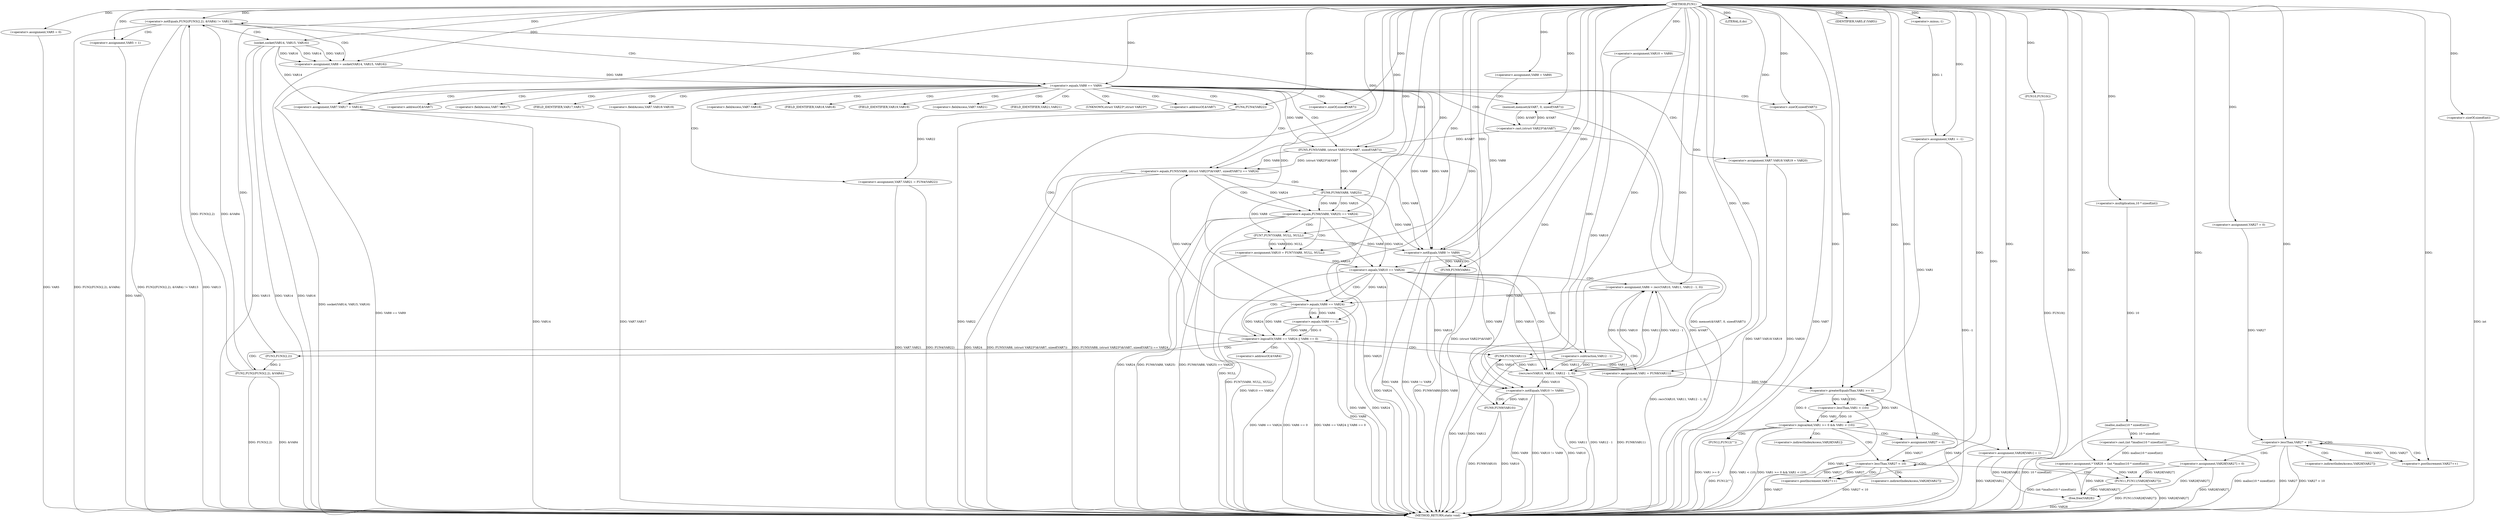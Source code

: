digraph FUN1 {  
"1000100" [label = "(METHOD,FUN1)" ]
"1000316" [label = "(METHOD_RETURN,static void)" ]
"1000103" [label = "(<operator>.assignment,VAR1 = -1)" ]
"1000105" [label = "(<operator>.minus,-1)" ]
"1000112" [label = "(<operator>.assignment,VAR5 = 0)" ]
"1000118" [label = "(<operator>.assignment,VAR8 = VAR9)" ]
"1000122" [label = "(<operator>.assignment,VAR10 = VAR9)" ]
"1000129" [label = "(<operator>.notEquals,FUN2(FUN3(2,2), &VAR4) != VAR13)" ]
"1000130" [label = "(FUN2,FUN2(FUN3(2,2), &VAR4))" ]
"1000131" [label = "(FUN3,FUN3(2,2))" ]
"1000139" [label = "(<operator>.assignment,VAR5 = 1)" ]
"1000142" [label = "(<operator>.assignment,VAR8 = socket(VAR14, VAR15, VAR16))" ]
"1000144" [label = "(socket,socket(VAR14, VAR15, VAR16))" ]
"1000149" [label = "(<operator>.equals,VAR8 == VAR9)" ]
"1000154" [label = "(memset,memset(&VAR7, 0, sizeof(VAR7)))" ]
"1000158" [label = "(<operator>.sizeOf,sizeof(VAR7))" ]
"1000160" [label = "(<operator>.assignment,VAR7.VAR17 = VAR14)" ]
"1000165" [label = "(<operator>.assignment,VAR7.VAR18.VAR19 = VAR20)" ]
"1000172" [label = "(<operator>.assignment,VAR7.VAR21 = FUN4(VAR22))" ]
"1000176" [label = "(FUN4,FUN4(VAR22))" ]
"1000179" [label = "(<operator>.equals,FUN5(VAR8, (struct VAR23*)&VAR7, sizeof(VAR7)) == VAR24)" ]
"1000180" [label = "(FUN5,FUN5(VAR8, (struct VAR23*)&VAR7, sizeof(VAR7)))" ]
"1000182" [label = "(<operator>.cast,(struct VAR23*)&VAR7)" ]
"1000186" [label = "(<operator>.sizeOf,sizeof(VAR7))" ]
"1000192" [label = "(<operator>.equals,FUN6(VAR8, VAR25) == VAR24)" ]
"1000193" [label = "(FUN6,FUN6(VAR8, VAR25))" ]
"1000199" [label = "(<operator>.assignment,VAR10 = FUN7(VAR8, NULL, NULL))" ]
"1000201" [label = "(FUN7,FUN7(VAR8, NULL, NULL))" ]
"1000206" [label = "(<operator>.equals,VAR10 == VAR24)" ]
"1000211" [label = "(<operator>.assignment,VAR6 = recv(VAR10, VAR11, VAR12 - 1, 0))" ]
"1000213" [label = "(recv,recv(VAR10, VAR11, VAR12 - 1, 0))" ]
"1000216" [label = "(<operator>.subtraction,VAR12 - 1)" ]
"1000221" [label = "(<operator>.logicalOr,VAR6 == VAR24 || VAR6 == 0)" ]
"1000222" [label = "(<operator>.equals,VAR6 == VAR24)" ]
"1000225" [label = "(<operator>.equals,VAR6 == 0)" ]
"1000230" [label = "(<operator>.assignment,VAR1 = FUN8(VAR11))" ]
"1000232" [label = "(FUN8,FUN8(VAR11))" ]
"1000234" [label = "(LITERAL,0,do)" ]
"1000236" [label = "(<operator>.notEquals,VAR8 != VAR9)" ]
"1000240" [label = "(FUN9,FUN9(VAR8))" ]
"1000243" [label = "(<operator>.notEquals,VAR10 != VAR9)" ]
"1000247" [label = "(FUN9,FUN9(VAR10))" ]
"1000250" [label = "(IDENTIFIER,VAR5,if (VAR5))" ]
"1000252" [label = "(FUN10,FUN10())" ]
"1000258" [label = "(<operator>.assignment,* VAR28 = (int *)malloc(10 * sizeof(int)))" ]
"1000260" [label = "(<operator>.cast,(int *)malloc(10 * sizeof(int)))" ]
"1000262" [label = "(malloc,malloc(10 * sizeof(int)))" ]
"1000263" [label = "(<operator>.multiplication,10 * sizeof(int))" ]
"1000265" [label = "(<operator>.sizeOf,sizeof(int))" ]
"1000268" [label = "(<operator>.assignment,VAR27 = 0)" ]
"1000271" [label = "(<operator>.lessThan,VAR27 < 10)" ]
"1000274" [label = "(<operator>.postIncrement,VAR27++)" ]
"1000277" [label = "(<operator>.assignment,VAR28[VAR27] = 0)" ]
"1000283" [label = "(<operator>.logicalAnd,VAR1 >= 0 && VAR1 < (10))" ]
"1000284" [label = "(<operator>.greaterEqualsThan,VAR1 >= 0)" ]
"1000287" [label = "(<operator>.lessThan,VAR1 < (10))" ]
"1000291" [label = "(<operator>.assignment,VAR28[VAR1] = 1)" ]
"1000297" [label = "(<operator>.assignment,VAR27 = 0)" ]
"1000300" [label = "(<operator>.lessThan,VAR27 < 10)" ]
"1000303" [label = "(<operator>.postIncrement,VAR27++)" ]
"1000306" [label = "(FUN11,FUN11(VAR28[VAR27]))" ]
"1000312" [label = "(FUN12,FUN12(\"\"))" ]
"1000314" [label = "(free,free(VAR28))" ]
"1000134" [label = "(<operator>.addressOf,&VAR4)" ]
"1000155" [label = "(<operator>.addressOf,&VAR7)" ]
"1000161" [label = "(<operator>.fieldAccess,VAR7.VAR17)" ]
"1000163" [label = "(FIELD_IDENTIFIER,VAR17,VAR17)" ]
"1000166" [label = "(<operator>.fieldAccess,VAR7.VAR18.VAR19)" ]
"1000167" [label = "(<operator>.fieldAccess,VAR7.VAR18)" ]
"1000169" [label = "(FIELD_IDENTIFIER,VAR18,VAR18)" ]
"1000170" [label = "(FIELD_IDENTIFIER,VAR19,VAR19)" ]
"1000173" [label = "(<operator>.fieldAccess,VAR7.VAR21)" ]
"1000175" [label = "(FIELD_IDENTIFIER,VAR21,VAR21)" ]
"1000183" [label = "(UNKNOWN,struct VAR23*,struct VAR23*)" ]
"1000184" [label = "(<operator>.addressOf,&VAR7)" ]
"1000278" [label = "(<operator>.indirectIndexAccess,VAR28[VAR27])" ]
"1000292" [label = "(<operator>.indirectIndexAccess,VAR28[VAR1])" ]
"1000307" [label = "(<operator>.indirectIndexAccess,VAR28[VAR27])" ]
  "1000300" -> "1000316"  [ label = "DDG: VAR27"] 
  "1000265" -> "1000316"  [ label = "DDG: int"] 
  "1000271" -> "1000316"  [ label = "DDG: VAR27"] 
  "1000243" -> "1000316"  [ label = "DDG: VAR9"] 
  "1000180" -> "1000316"  [ label = "DDG: (struct VAR23*)&VAR7"] 
  "1000179" -> "1000316"  [ label = "DDG: VAR24"] 
  "1000247" -> "1000316"  [ label = "DDG: VAR10"] 
  "1000129" -> "1000316"  [ label = "DDG: FUN2(FUN3(2,2), &VAR4)"] 
  "1000160" -> "1000316"  [ label = "DDG: VAR14"] 
  "1000258" -> "1000316"  [ label = "DDG: (int *)malloc(10 * sizeof(int))"] 
  "1000186" -> "1000316"  [ label = "DDG: VAR7"] 
  "1000312" -> "1000316"  [ label = "DDG: FUN12(\"\")"] 
  "1000221" -> "1000316"  [ label = "DDG: VAR6 == 0"] 
  "1000221" -> "1000316"  [ label = "DDG: VAR6 == VAR24 || VAR6 == 0"] 
  "1000199" -> "1000316"  [ label = "DDG: FUN7(VAR8, NULL, NULL)"] 
  "1000291" -> "1000316"  [ label = "DDG: VAR28[VAR1]"] 
  "1000222" -> "1000316"  [ label = "DDG: VAR6"] 
  "1000236" -> "1000316"  [ label = "DDG: VAR8"] 
  "1000284" -> "1000316"  [ label = "DDG: VAR1"] 
  "1000314" -> "1000316"  [ label = "DDG: VAR28"] 
  "1000283" -> "1000316"  [ label = "DDG: VAR1 >= 0"] 
  "1000236" -> "1000316"  [ label = "DDG: VAR8 != VAR9"] 
  "1000232" -> "1000316"  [ label = "DDG: VAR11"] 
  "1000213" -> "1000316"  [ label = "DDG: VAR12 - 1"] 
  "1000283" -> "1000316"  [ label = "DDG: VAR1 < (10)"] 
  "1000179" -> "1000316"  [ label = "DDG: FUN5(VAR8, (struct VAR23*)&VAR7, sizeof(VAR7)) == VAR24"] 
  "1000103" -> "1000316"  [ label = "DDG: -1"] 
  "1000225" -> "1000316"  [ label = "DDG: VAR6"] 
  "1000240" -> "1000316"  [ label = "DDG: FUN9(VAR8)"] 
  "1000216" -> "1000316"  [ label = "DDG: VAR12"] 
  "1000206" -> "1000316"  [ label = "DDG: VAR10 == VAR24"] 
  "1000306" -> "1000316"  [ label = "DDG: VAR28[VAR27]"] 
  "1000165" -> "1000316"  [ label = "DDG: VAR7.VAR18.VAR19"] 
  "1000139" -> "1000316"  [ label = "DDG: VAR5"] 
  "1000193" -> "1000316"  [ label = "DDG: VAR25"] 
  "1000182" -> "1000316"  [ label = "DDG: &VAR7"] 
  "1000252" -> "1000316"  [ label = "DDG: FUN10()"] 
  "1000129" -> "1000316"  [ label = "DDG: FUN2(FUN3(2,2), &VAR4) != VAR13"] 
  "1000142" -> "1000316"  [ label = "DDG: socket(VAR14, VAR15, VAR16)"] 
  "1000130" -> "1000316"  [ label = "DDG: &VAR4"] 
  "1000201" -> "1000316"  [ label = "DDG: NULL"] 
  "1000262" -> "1000316"  [ label = "DDG: 10 * sizeof(int)"] 
  "1000179" -> "1000316"  [ label = "DDG: FUN5(VAR8, (struct VAR23*)&VAR7, sizeof(VAR7))"] 
  "1000221" -> "1000316"  [ label = "DDG: VAR6 == VAR24"] 
  "1000206" -> "1000316"  [ label = "DDG: VAR24"] 
  "1000149" -> "1000316"  [ label = "DDG: VAR8 == VAR9"] 
  "1000172" -> "1000316"  [ label = "DDG: FUN4(VAR22)"] 
  "1000306" -> "1000316"  [ label = "DDG: FUN11(VAR28[VAR27])"] 
  "1000277" -> "1000316"  [ label = "DDG: VAR28[VAR27]"] 
  "1000300" -> "1000316"  [ label = "DDG: VAR27 < 10"] 
  "1000260" -> "1000316"  [ label = "DDG: malloc(10 * sizeof(int))"] 
  "1000154" -> "1000316"  [ label = "DDG: memset(&VAR7, 0, sizeof(VAR7))"] 
  "1000230" -> "1000316"  [ label = "DDG: FUN8(VAR11)"] 
  "1000211" -> "1000316"  [ label = "DDG: recv(VAR10, VAR11, VAR12 - 1, 0)"] 
  "1000192" -> "1000316"  [ label = "DDG: FUN6(VAR8, VAR25)"] 
  "1000112" -> "1000316"  [ label = "DDG: VAR5"] 
  "1000172" -> "1000316"  [ label = "DDG: VAR7.VAR21"] 
  "1000129" -> "1000316"  [ label = "DDG: VAR13"] 
  "1000144" -> "1000316"  [ label = "DDG: VAR14"] 
  "1000287" -> "1000316"  [ label = "DDG: VAR1"] 
  "1000165" -> "1000316"  [ label = "DDG: VAR20"] 
  "1000213" -> "1000316"  [ label = "DDG: VAR11"] 
  "1000176" -> "1000316"  [ label = "DDG: VAR22"] 
  "1000243" -> "1000316"  [ label = "DDG: VAR10"] 
  "1000192" -> "1000316"  [ label = "DDG: VAR24"] 
  "1000283" -> "1000316"  [ label = "DDG: VAR1 >= 0 && VAR1 < (10)"] 
  "1000144" -> "1000316"  [ label = "DDG: VAR15"] 
  "1000240" -> "1000316"  [ label = "DDG: VAR8"] 
  "1000144" -> "1000316"  [ label = "DDG: VAR16"] 
  "1000160" -> "1000316"  [ label = "DDG: VAR7.VAR17"] 
  "1000271" -> "1000316"  [ label = "DDG: VAR27 < 10"] 
  "1000192" -> "1000316"  [ label = "DDG: FUN6(VAR8, VAR25) == VAR24"] 
  "1000243" -> "1000316"  [ label = "DDG: VAR10 != VAR9"] 
  "1000247" -> "1000316"  [ label = "DDG: FUN9(VAR10)"] 
  "1000222" -> "1000316"  [ label = "DDG: VAR24"] 
  "1000130" -> "1000316"  [ label = "DDG: FUN3(2,2)"] 
  "1000105" -> "1000103"  [ label = "DDG: 1"] 
  "1000100" -> "1000103"  [ label = "DDG: "] 
  "1000100" -> "1000105"  [ label = "DDG: "] 
  "1000100" -> "1000112"  [ label = "DDG: "] 
  "1000100" -> "1000118"  [ label = "DDG: "] 
  "1000100" -> "1000122"  [ label = "DDG: "] 
  "1000130" -> "1000129"  [ label = "DDG: FUN3(2,2)"] 
  "1000130" -> "1000129"  [ label = "DDG: &VAR4"] 
  "1000131" -> "1000130"  [ label = "DDG: 2"] 
  "1000100" -> "1000131"  [ label = "DDG: "] 
  "1000100" -> "1000129"  [ label = "DDG: "] 
  "1000100" -> "1000139"  [ label = "DDG: "] 
  "1000144" -> "1000142"  [ label = "DDG: VAR14"] 
  "1000144" -> "1000142"  [ label = "DDG: VAR15"] 
  "1000144" -> "1000142"  [ label = "DDG: VAR16"] 
  "1000100" -> "1000142"  [ label = "DDG: "] 
  "1000100" -> "1000144"  [ label = "DDG: "] 
  "1000142" -> "1000149"  [ label = "DDG: VAR8"] 
  "1000100" -> "1000149"  [ label = "DDG: "] 
  "1000182" -> "1000154"  [ label = "DDG: &VAR7"] 
  "1000100" -> "1000154"  [ label = "DDG: "] 
  "1000100" -> "1000158"  [ label = "DDG: "] 
  "1000144" -> "1000160"  [ label = "DDG: VAR14"] 
  "1000100" -> "1000160"  [ label = "DDG: "] 
  "1000100" -> "1000165"  [ label = "DDG: "] 
  "1000176" -> "1000172"  [ label = "DDG: VAR22"] 
  "1000100" -> "1000176"  [ label = "DDG: "] 
  "1000180" -> "1000179"  [ label = "DDG: VAR8"] 
  "1000180" -> "1000179"  [ label = "DDG: (struct VAR23*)&VAR7"] 
  "1000149" -> "1000180"  [ label = "DDG: VAR8"] 
  "1000100" -> "1000180"  [ label = "DDG: "] 
  "1000182" -> "1000180"  [ label = "DDG: &VAR7"] 
  "1000154" -> "1000182"  [ label = "DDG: &VAR7"] 
  "1000100" -> "1000186"  [ label = "DDG: "] 
  "1000222" -> "1000179"  [ label = "DDG: VAR24"] 
  "1000100" -> "1000179"  [ label = "DDG: "] 
  "1000193" -> "1000192"  [ label = "DDG: VAR8"] 
  "1000193" -> "1000192"  [ label = "DDG: VAR25"] 
  "1000180" -> "1000193"  [ label = "DDG: VAR8"] 
  "1000100" -> "1000193"  [ label = "DDG: "] 
  "1000179" -> "1000192"  [ label = "DDG: VAR24"] 
  "1000100" -> "1000192"  [ label = "DDG: "] 
  "1000201" -> "1000199"  [ label = "DDG: VAR8"] 
  "1000201" -> "1000199"  [ label = "DDG: NULL"] 
  "1000100" -> "1000199"  [ label = "DDG: "] 
  "1000193" -> "1000201"  [ label = "DDG: VAR8"] 
  "1000100" -> "1000201"  [ label = "DDG: "] 
  "1000199" -> "1000206"  [ label = "DDG: VAR10"] 
  "1000100" -> "1000206"  [ label = "DDG: "] 
  "1000192" -> "1000206"  [ label = "DDG: VAR24"] 
  "1000213" -> "1000211"  [ label = "DDG: VAR10"] 
  "1000213" -> "1000211"  [ label = "DDG: VAR11"] 
  "1000213" -> "1000211"  [ label = "DDG: VAR12 - 1"] 
  "1000213" -> "1000211"  [ label = "DDG: 0"] 
  "1000100" -> "1000211"  [ label = "DDG: "] 
  "1000206" -> "1000213"  [ label = "DDG: VAR10"] 
  "1000100" -> "1000213"  [ label = "DDG: "] 
  "1000232" -> "1000213"  [ label = "DDG: VAR11"] 
  "1000216" -> "1000213"  [ label = "DDG: VAR12"] 
  "1000216" -> "1000213"  [ label = "DDG: 1"] 
  "1000100" -> "1000216"  [ label = "DDG: "] 
  "1000222" -> "1000221"  [ label = "DDG: VAR6"] 
  "1000222" -> "1000221"  [ label = "DDG: VAR24"] 
  "1000211" -> "1000222"  [ label = "DDG: VAR6"] 
  "1000100" -> "1000222"  [ label = "DDG: "] 
  "1000206" -> "1000222"  [ label = "DDG: VAR24"] 
  "1000225" -> "1000221"  [ label = "DDG: VAR6"] 
  "1000225" -> "1000221"  [ label = "DDG: 0"] 
  "1000222" -> "1000225"  [ label = "DDG: VAR6"] 
  "1000100" -> "1000225"  [ label = "DDG: "] 
  "1000232" -> "1000230"  [ label = "DDG: VAR11"] 
  "1000100" -> "1000230"  [ label = "DDG: "] 
  "1000213" -> "1000232"  [ label = "DDG: VAR11"] 
  "1000100" -> "1000232"  [ label = "DDG: "] 
  "1000100" -> "1000234"  [ label = "DDG: "] 
  "1000193" -> "1000236"  [ label = "DDG: VAR8"] 
  "1000180" -> "1000236"  [ label = "DDG: VAR8"] 
  "1000149" -> "1000236"  [ label = "DDG: VAR8"] 
  "1000118" -> "1000236"  [ label = "DDG: VAR8"] 
  "1000201" -> "1000236"  [ label = "DDG: VAR8"] 
  "1000100" -> "1000236"  [ label = "DDG: "] 
  "1000149" -> "1000236"  [ label = "DDG: VAR9"] 
  "1000236" -> "1000240"  [ label = "DDG: VAR8"] 
  "1000100" -> "1000240"  [ label = "DDG: "] 
  "1000213" -> "1000243"  [ label = "DDG: VAR10"] 
  "1000122" -> "1000243"  [ label = "DDG: VAR10"] 
  "1000206" -> "1000243"  [ label = "DDG: VAR10"] 
  "1000100" -> "1000243"  [ label = "DDG: "] 
  "1000236" -> "1000243"  [ label = "DDG: VAR9"] 
  "1000243" -> "1000247"  [ label = "DDG: VAR10"] 
  "1000100" -> "1000247"  [ label = "DDG: "] 
  "1000100" -> "1000250"  [ label = "DDG: "] 
  "1000100" -> "1000252"  [ label = "DDG: "] 
  "1000260" -> "1000258"  [ label = "DDG: malloc(10 * sizeof(int))"] 
  "1000100" -> "1000258"  [ label = "DDG: "] 
  "1000262" -> "1000260"  [ label = "DDG: 10 * sizeof(int)"] 
  "1000263" -> "1000262"  [ label = "DDG: 10"] 
  "1000100" -> "1000263"  [ label = "DDG: "] 
  "1000100" -> "1000265"  [ label = "DDG: "] 
  "1000100" -> "1000268"  [ label = "DDG: "] 
  "1000274" -> "1000271"  [ label = "DDG: VAR27"] 
  "1000268" -> "1000271"  [ label = "DDG: VAR27"] 
  "1000100" -> "1000271"  [ label = "DDG: "] 
  "1000271" -> "1000274"  [ label = "DDG: VAR27"] 
  "1000100" -> "1000274"  [ label = "DDG: "] 
  "1000100" -> "1000277"  [ label = "DDG: "] 
  "1000284" -> "1000283"  [ label = "DDG: VAR1"] 
  "1000284" -> "1000283"  [ label = "DDG: 0"] 
  "1000103" -> "1000284"  [ label = "DDG: VAR1"] 
  "1000230" -> "1000284"  [ label = "DDG: VAR1"] 
  "1000100" -> "1000284"  [ label = "DDG: "] 
  "1000287" -> "1000283"  [ label = "DDG: VAR1"] 
  "1000287" -> "1000283"  [ label = "DDG: 10"] 
  "1000284" -> "1000287"  [ label = "DDG: VAR1"] 
  "1000100" -> "1000287"  [ label = "DDG: "] 
  "1000100" -> "1000291"  [ label = "DDG: "] 
  "1000100" -> "1000297"  [ label = "DDG: "] 
  "1000297" -> "1000300"  [ label = "DDG: VAR27"] 
  "1000303" -> "1000300"  [ label = "DDG: VAR27"] 
  "1000100" -> "1000300"  [ label = "DDG: "] 
  "1000300" -> "1000303"  [ label = "DDG: VAR27"] 
  "1000100" -> "1000303"  [ label = "DDG: "] 
  "1000258" -> "1000306"  [ label = "DDG: VAR28"] 
  "1000277" -> "1000306"  [ label = "DDG: VAR28[VAR27]"] 
  "1000100" -> "1000312"  [ label = "DDG: "] 
  "1000258" -> "1000314"  [ label = "DDG: VAR28"] 
  "1000291" -> "1000314"  [ label = "DDG: VAR28[VAR1]"] 
  "1000306" -> "1000314"  [ label = "DDG: VAR28[VAR27]"] 
  "1000277" -> "1000314"  [ label = "DDG: VAR28[VAR27]"] 
  "1000100" -> "1000314"  [ label = "DDG: "] 
  "1000129" -> "1000142"  [ label = "CDG: "] 
  "1000129" -> "1000139"  [ label = "CDG: "] 
  "1000129" -> "1000144"  [ label = "CDG: "] 
  "1000129" -> "1000149"  [ label = "CDG: "] 
  "1000149" -> "1000161"  [ label = "CDG: "] 
  "1000149" -> "1000182"  [ label = "CDG: "] 
  "1000149" -> "1000166"  [ label = "CDG: "] 
  "1000149" -> "1000180"  [ label = "CDG: "] 
  "1000149" -> "1000183"  [ label = "CDG: "] 
  "1000149" -> "1000165"  [ label = "CDG: "] 
  "1000149" -> "1000167"  [ label = "CDG: "] 
  "1000149" -> "1000175"  [ label = "CDG: "] 
  "1000149" -> "1000154"  [ label = "CDG: "] 
  "1000149" -> "1000160"  [ label = "CDG: "] 
  "1000149" -> "1000179"  [ label = "CDG: "] 
  "1000149" -> "1000176"  [ label = "CDG: "] 
  "1000149" -> "1000186"  [ label = "CDG: "] 
  "1000149" -> "1000172"  [ label = "CDG: "] 
  "1000149" -> "1000169"  [ label = "CDG: "] 
  "1000149" -> "1000163"  [ label = "CDG: "] 
  "1000149" -> "1000173"  [ label = "CDG: "] 
  "1000149" -> "1000158"  [ label = "CDG: "] 
  "1000149" -> "1000155"  [ label = "CDG: "] 
  "1000149" -> "1000170"  [ label = "CDG: "] 
  "1000149" -> "1000184"  [ label = "CDG: "] 
  "1000179" -> "1000192"  [ label = "CDG: "] 
  "1000179" -> "1000193"  [ label = "CDG: "] 
  "1000192" -> "1000199"  [ label = "CDG: "] 
  "1000192" -> "1000206"  [ label = "CDG: "] 
  "1000192" -> "1000201"  [ label = "CDG: "] 
  "1000206" -> "1000211"  [ label = "CDG: "] 
  "1000206" -> "1000221"  [ label = "CDG: "] 
  "1000206" -> "1000216"  [ label = "CDG: "] 
  "1000206" -> "1000222"  [ label = "CDG: "] 
  "1000206" -> "1000213"  [ label = "CDG: "] 
  "1000221" -> "1000232"  [ label = "CDG: "] 
  "1000221" -> "1000230"  [ label = "CDG: "] 
  "1000221" -> "1000130"  [ label = "CDG: "] 
  "1000221" -> "1000131"  [ label = "CDG: "] 
  "1000221" -> "1000129"  [ label = "CDG: "] 
  "1000221" -> "1000134"  [ label = "CDG: "] 
  "1000222" -> "1000225"  [ label = "CDG: "] 
  "1000236" -> "1000240"  [ label = "CDG: "] 
  "1000243" -> "1000247"  [ label = "CDG: "] 
  "1000271" -> "1000274"  [ label = "CDG: "] 
  "1000271" -> "1000277"  [ label = "CDG: "] 
  "1000271" -> "1000271"  [ label = "CDG: "] 
  "1000271" -> "1000278"  [ label = "CDG: "] 
  "1000283" -> "1000312"  [ label = "CDG: "] 
  "1000283" -> "1000291"  [ label = "CDG: "] 
  "1000283" -> "1000300"  [ label = "CDG: "] 
  "1000283" -> "1000292"  [ label = "CDG: "] 
  "1000283" -> "1000297"  [ label = "CDG: "] 
  "1000284" -> "1000287"  [ label = "CDG: "] 
  "1000300" -> "1000300"  [ label = "CDG: "] 
  "1000300" -> "1000303"  [ label = "CDG: "] 
  "1000300" -> "1000307"  [ label = "CDG: "] 
  "1000300" -> "1000306"  [ label = "CDG: "] 
}
